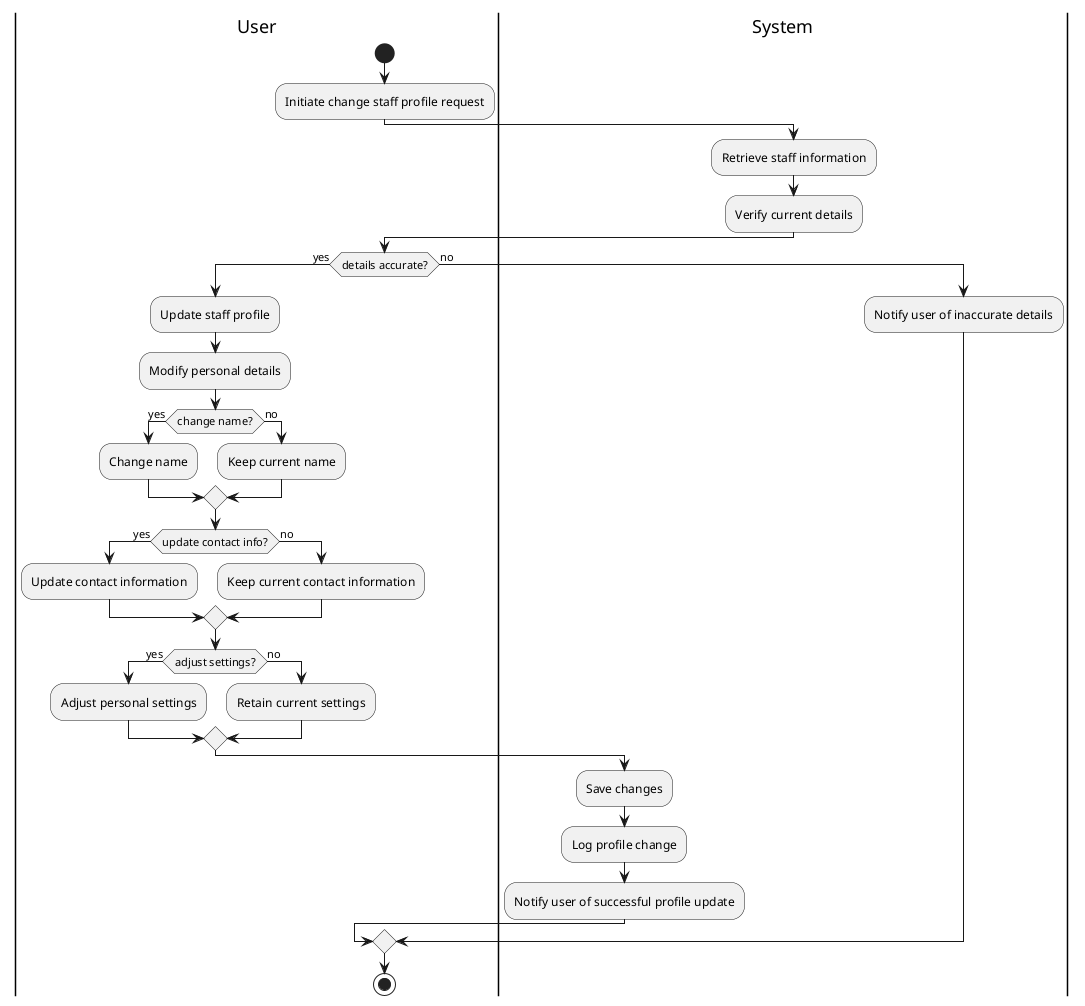 @startuml "Change staff profile"
|User|
start

:Initiate change staff profile request;

|System|
:Retrieve staff information;
:Verify current details;

|User|
if (details accurate?) then (yes)
  :Update staff profile;
  :Modify personal details;

  if (change name?) then (yes)
    :Change name;
  else (no)
    :Keep current name;
  endif

  if (update contact info?) then (yes)
    |User|
    :Update contact information;
  else (no)
    :Keep current contact information;
  endif

  if (adjust settings?) then (yes)
    |User|
    :Adjust personal settings;
  else (no)
    :Retain current settings;
  endif

  |System|
  :Save changes;
  :Log profile change;

  :Notify user of successful profile update;
else (no)
  :Notify user of inaccurate details;
endif

|User|
stop
@enduml
